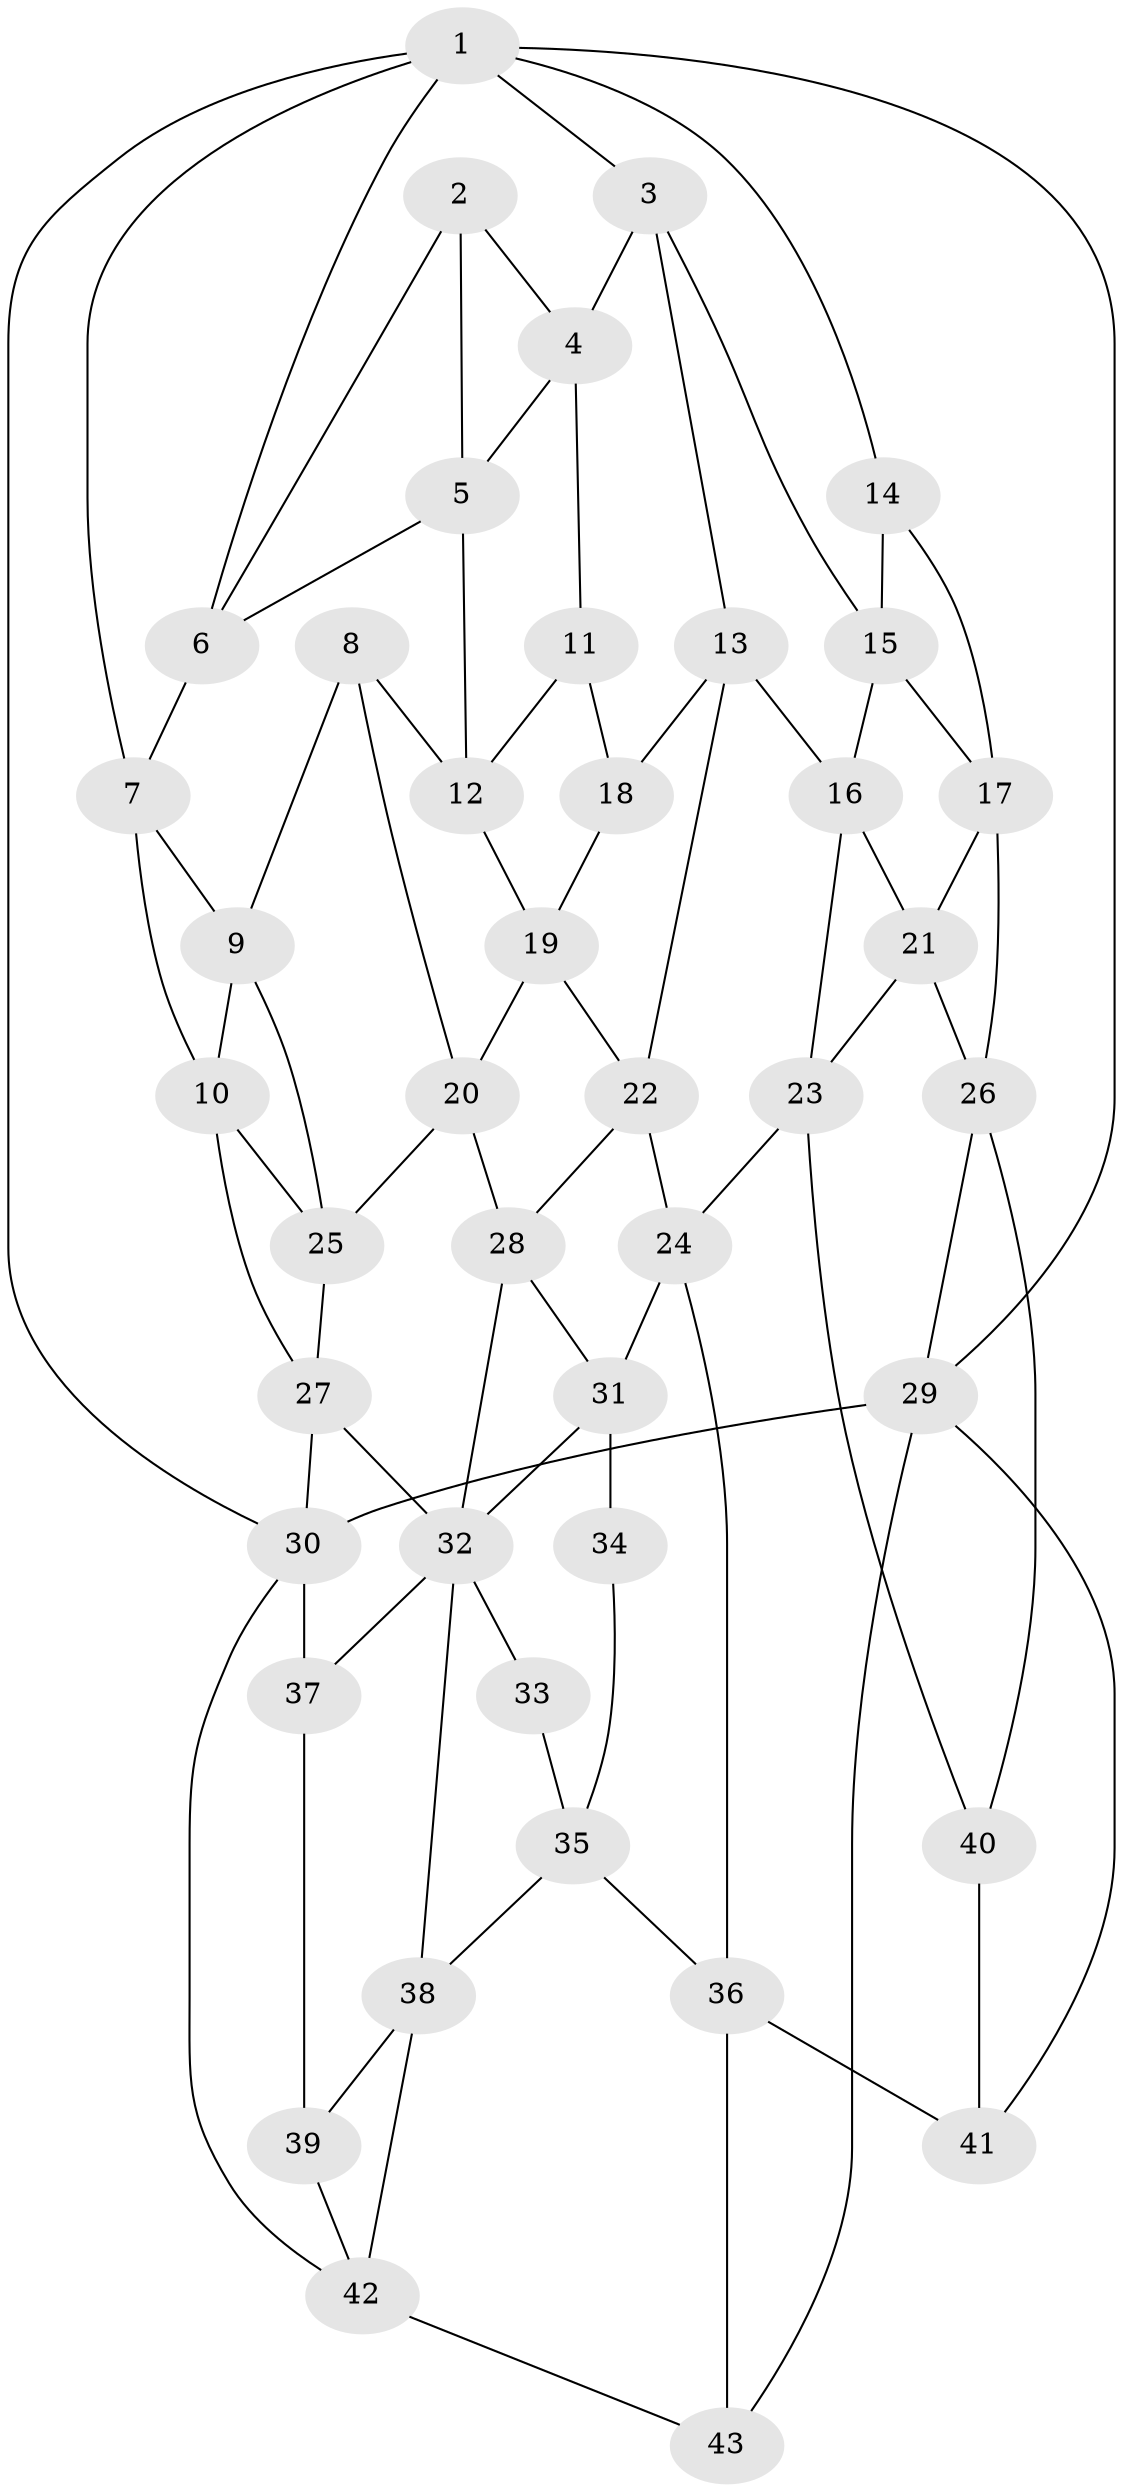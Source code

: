// original degree distribution, {3: 0.046511627906976744, 6: 0.29069767441860467, 4: 0.26744186046511625, 5: 0.3953488372093023}
// Generated by graph-tools (version 1.1) at 2025/27/03/09/25 03:27:14]
// undirected, 43 vertices, 82 edges
graph export_dot {
graph [start="1"]
  node [color=gray90,style=filled];
  1;
  2;
  3;
  4;
  5;
  6;
  7;
  8;
  9;
  10;
  11;
  12;
  13;
  14;
  15;
  16;
  17;
  18;
  19;
  20;
  21;
  22;
  23;
  24;
  25;
  26;
  27;
  28;
  29;
  30;
  31;
  32;
  33;
  34;
  35;
  36;
  37;
  38;
  39;
  40;
  41;
  42;
  43;
  1 -- 3 [weight=1.0];
  1 -- 6 [weight=1.0];
  1 -- 7 [weight=1.0];
  1 -- 14 [weight=1.0];
  1 -- 29 [weight=1.0];
  1 -- 30 [weight=1.0];
  2 -- 4 [weight=1.0];
  2 -- 5 [weight=1.0];
  2 -- 6 [weight=1.0];
  3 -- 4 [weight=1.0];
  3 -- 13 [weight=1.0];
  3 -- 15 [weight=1.0];
  4 -- 5 [weight=1.0];
  4 -- 11 [weight=1.0];
  5 -- 6 [weight=1.0];
  5 -- 12 [weight=1.0];
  6 -- 7 [weight=1.0];
  7 -- 9 [weight=1.0];
  7 -- 10 [weight=1.0];
  8 -- 9 [weight=1.0];
  8 -- 12 [weight=1.0];
  8 -- 20 [weight=1.0];
  9 -- 10 [weight=1.0];
  9 -- 25 [weight=1.0];
  10 -- 25 [weight=1.0];
  10 -- 27 [weight=1.0];
  11 -- 12 [weight=1.0];
  11 -- 18 [weight=2.0];
  12 -- 19 [weight=1.0];
  13 -- 16 [weight=1.0];
  13 -- 18 [weight=1.0];
  13 -- 22 [weight=1.0];
  14 -- 15 [weight=1.0];
  14 -- 17 [weight=1.0];
  15 -- 16 [weight=1.0];
  15 -- 17 [weight=1.0];
  16 -- 21 [weight=1.0];
  16 -- 23 [weight=1.0];
  17 -- 21 [weight=1.0];
  17 -- 26 [weight=1.0];
  18 -- 19 [weight=1.0];
  19 -- 20 [weight=1.0];
  19 -- 22 [weight=1.0];
  20 -- 25 [weight=1.0];
  20 -- 28 [weight=1.0];
  21 -- 23 [weight=1.0];
  21 -- 26 [weight=1.0];
  22 -- 24 [weight=1.0];
  22 -- 28 [weight=1.0];
  23 -- 24 [weight=1.0];
  23 -- 40 [weight=1.0];
  24 -- 31 [weight=1.0];
  24 -- 36 [weight=1.0];
  25 -- 27 [weight=1.0];
  26 -- 29 [weight=1.0];
  26 -- 40 [weight=1.0];
  27 -- 30 [weight=1.0];
  27 -- 32 [weight=1.0];
  28 -- 31 [weight=1.0];
  28 -- 32 [weight=1.0];
  29 -- 30 [weight=1.0];
  29 -- 41 [weight=1.0];
  29 -- 43 [weight=1.0];
  30 -- 37 [weight=1.0];
  30 -- 42 [weight=1.0];
  31 -- 32 [weight=1.0];
  31 -- 34 [weight=2.0];
  32 -- 33 [weight=1.0];
  32 -- 37 [weight=1.0];
  32 -- 38 [weight=1.0];
  33 -- 35 [weight=1.0];
  34 -- 35 [weight=1.0];
  35 -- 36 [weight=1.0];
  35 -- 38 [weight=1.0];
  36 -- 41 [weight=1.0];
  36 -- 43 [weight=1.0];
  37 -- 39 [weight=2.0];
  38 -- 39 [weight=1.0];
  38 -- 42 [weight=1.0];
  39 -- 42 [weight=1.0];
  40 -- 41 [weight=2.0];
  42 -- 43 [weight=1.0];
}
